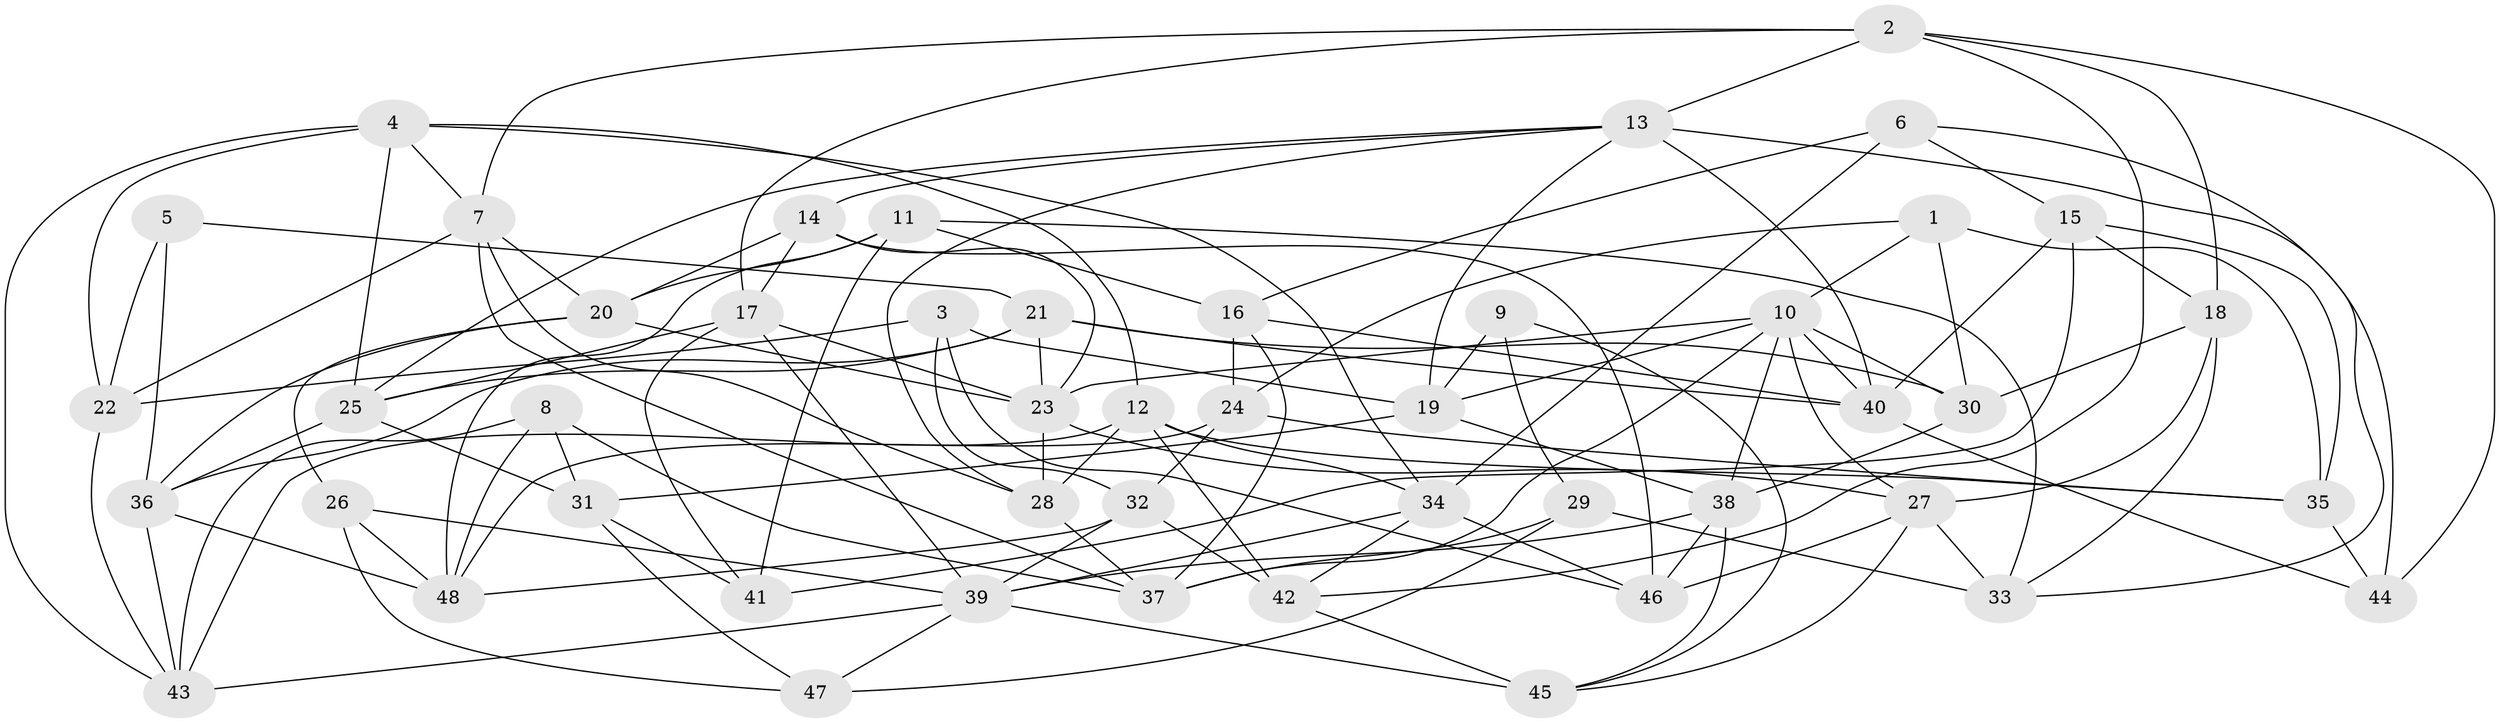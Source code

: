 // original degree distribution, {4: 1.0}
// Generated by graph-tools (version 1.1) at 2025/38/03/04/25 23:38:05]
// undirected, 48 vertices, 127 edges
graph export_dot {
  node [color=gray90,style=filled];
  1;
  2;
  3;
  4;
  5;
  6;
  7;
  8;
  9;
  10;
  11;
  12;
  13;
  14;
  15;
  16;
  17;
  18;
  19;
  20;
  21;
  22;
  23;
  24;
  25;
  26;
  27;
  28;
  29;
  30;
  31;
  32;
  33;
  34;
  35;
  36;
  37;
  38;
  39;
  40;
  41;
  42;
  43;
  44;
  45;
  46;
  47;
  48;
  1 -- 10 [weight=1.0];
  1 -- 24 [weight=1.0];
  1 -- 30 [weight=1.0];
  1 -- 35 [weight=1.0];
  2 -- 7 [weight=1.0];
  2 -- 13 [weight=1.0];
  2 -- 17 [weight=1.0];
  2 -- 18 [weight=1.0];
  2 -- 42 [weight=1.0];
  2 -- 44 [weight=1.0];
  3 -- 19 [weight=1.0];
  3 -- 22 [weight=1.0];
  3 -- 32 [weight=1.0];
  3 -- 46 [weight=1.0];
  4 -- 7 [weight=1.0];
  4 -- 12 [weight=1.0];
  4 -- 22 [weight=1.0];
  4 -- 25 [weight=1.0];
  4 -- 34 [weight=1.0];
  4 -- 43 [weight=1.0];
  5 -- 21 [weight=1.0];
  5 -- 22 [weight=2.0];
  5 -- 36 [weight=1.0];
  6 -- 15 [weight=1.0];
  6 -- 16 [weight=1.0];
  6 -- 33 [weight=1.0];
  6 -- 34 [weight=1.0];
  7 -- 20 [weight=1.0];
  7 -- 22 [weight=1.0];
  7 -- 28 [weight=1.0];
  7 -- 37 [weight=1.0];
  8 -- 31 [weight=1.0];
  8 -- 37 [weight=1.0];
  8 -- 43 [weight=1.0];
  8 -- 48 [weight=1.0];
  9 -- 19 [weight=1.0];
  9 -- 29 [weight=2.0];
  9 -- 45 [weight=1.0];
  10 -- 19 [weight=1.0];
  10 -- 23 [weight=1.0];
  10 -- 27 [weight=1.0];
  10 -- 30 [weight=1.0];
  10 -- 37 [weight=1.0];
  10 -- 38 [weight=1.0];
  10 -- 40 [weight=1.0];
  11 -- 16 [weight=1.0];
  11 -- 20 [weight=1.0];
  11 -- 33 [weight=1.0];
  11 -- 41 [weight=2.0];
  11 -- 48 [weight=1.0];
  12 -- 28 [weight=1.0];
  12 -- 34 [weight=1.0];
  12 -- 35 [weight=1.0];
  12 -- 42 [weight=1.0];
  12 -- 43 [weight=1.0];
  13 -- 14 [weight=1.0];
  13 -- 19 [weight=1.0];
  13 -- 25 [weight=1.0];
  13 -- 28 [weight=1.0];
  13 -- 40 [weight=1.0];
  13 -- 44 [weight=2.0];
  14 -- 17 [weight=1.0];
  14 -- 20 [weight=1.0];
  14 -- 23 [weight=1.0];
  14 -- 46 [weight=2.0];
  15 -- 18 [weight=1.0];
  15 -- 35 [weight=1.0];
  15 -- 40 [weight=1.0];
  15 -- 41 [weight=2.0];
  16 -- 24 [weight=2.0];
  16 -- 37 [weight=1.0];
  16 -- 40 [weight=1.0];
  17 -- 23 [weight=1.0];
  17 -- 25 [weight=1.0];
  17 -- 39 [weight=1.0];
  17 -- 41 [weight=1.0];
  18 -- 27 [weight=1.0];
  18 -- 30 [weight=2.0];
  18 -- 33 [weight=1.0];
  19 -- 31 [weight=1.0];
  19 -- 38 [weight=1.0];
  20 -- 23 [weight=1.0];
  20 -- 26 [weight=1.0];
  20 -- 36 [weight=1.0];
  21 -- 23 [weight=1.0];
  21 -- 25 [weight=1.0];
  21 -- 30 [weight=1.0];
  21 -- 36 [weight=1.0];
  21 -- 40 [weight=1.0];
  22 -- 43 [weight=1.0];
  23 -- 27 [weight=1.0];
  23 -- 28 [weight=2.0];
  24 -- 32 [weight=1.0];
  24 -- 35 [weight=1.0];
  24 -- 48 [weight=1.0];
  25 -- 31 [weight=1.0];
  25 -- 36 [weight=1.0];
  26 -- 39 [weight=1.0];
  26 -- 47 [weight=1.0];
  26 -- 48 [weight=1.0];
  27 -- 33 [weight=1.0];
  27 -- 45 [weight=1.0];
  27 -- 46 [weight=1.0];
  28 -- 37 [weight=1.0];
  29 -- 33 [weight=2.0];
  29 -- 37 [weight=1.0];
  29 -- 47 [weight=1.0];
  30 -- 38 [weight=1.0];
  31 -- 41 [weight=1.0];
  31 -- 47 [weight=2.0];
  32 -- 39 [weight=1.0];
  32 -- 42 [weight=2.0];
  32 -- 48 [weight=1.0];
  34 -- 39 [weight=1.0];
  34 -- 42 [weight=1.0];
  34 -- 46 [weight=1.0];
  35 -- 44 [weight=2.0];
  36 -- 43 [weight=1.0];
  36 -- 48 [weight=1.0];
  38 -- 39 [weight=1.0];
  38 -- 45 [weight=1.0];
  38 -- 46 [weight=1.0];
  39 -- 43 [weight=1.0];
  39 -- 45 [weight=2.0];
  39 -- 47 [weight=2.0];
  40 -- 44 [weight=1.0];
  42 -- 45 [weight=1.0];
}
